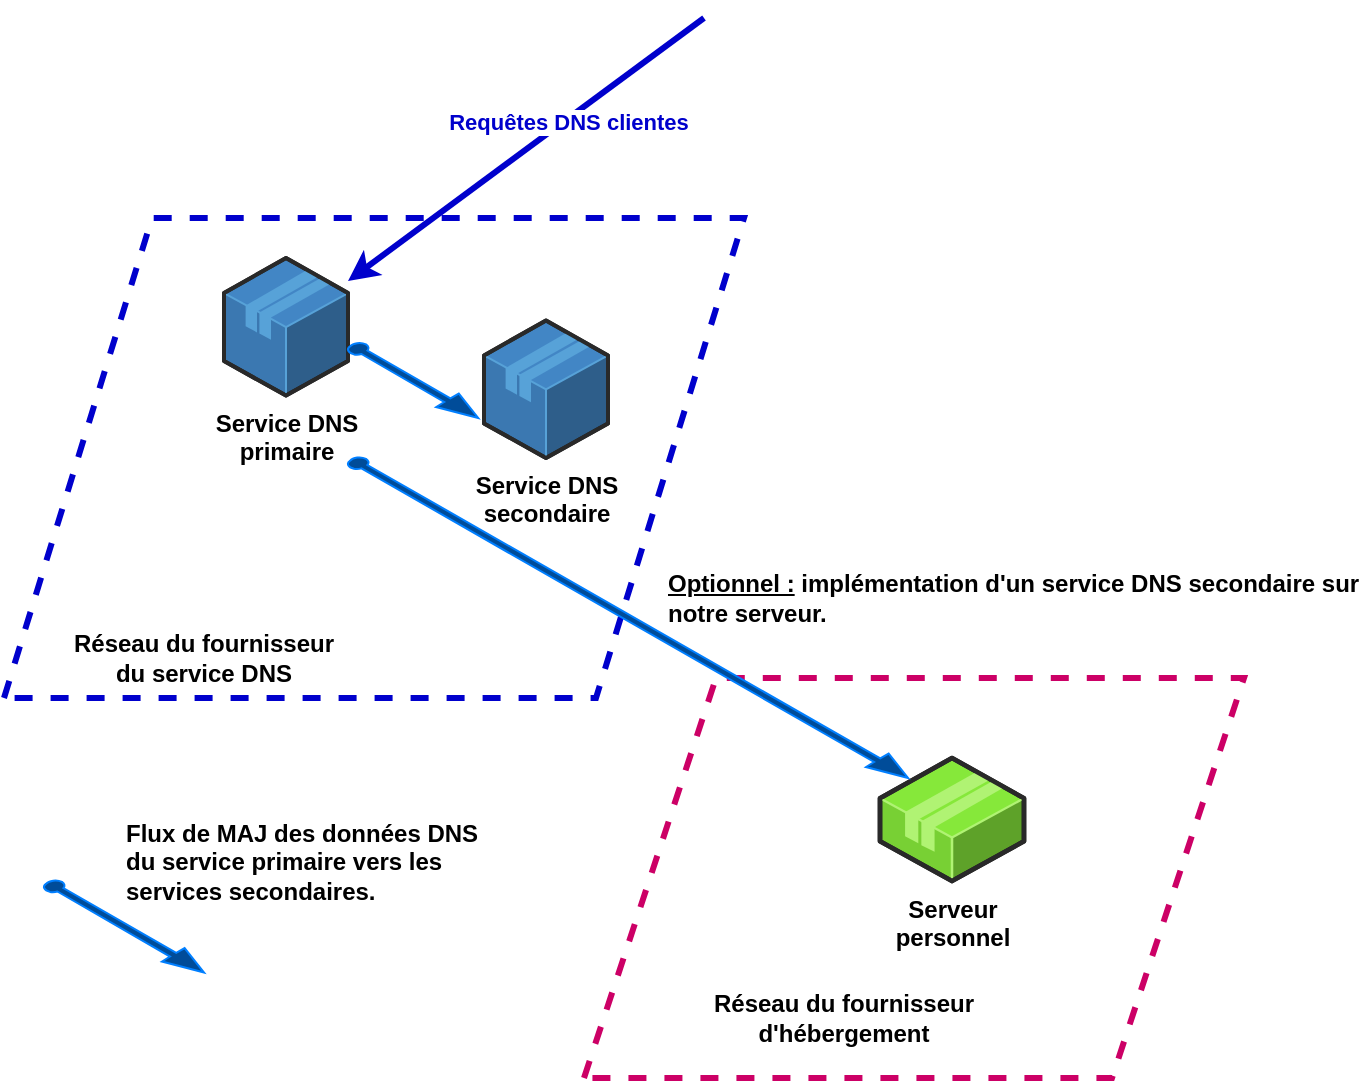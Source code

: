 <mxfile version="13.4.3" type="github"><diagram id="lejjNn5GJbrfdVNx11HZ" name="Page-1"><mxGraphModel dx="868" dy="463" grid="1" gridSize="10" guides="1" tooltips="1" connect="1" arrows="1" fold="1" page="1" pageScale="1" pageWidth="827" pageHeight="1169" math="0" shadow="0"><root><mxCell id="0"/><mxCell id="1" parent="0"/><mxCell id="E_-bmu4fmeF-Qz2Fk6lD-7" value="" style="shape=parallelogram;perimeter=parallelogramPerimeter;whiteSpace=wrap;html=1;shadow=0;dashed=1;strokeColor=#0000CC;strokeWidth=3;" parent="1" vertex="1"><mxGeometry x="30" y="120" width="370" height="240" as="geometry"/></mxCell><mxCell id="E_-bmu4fmeF-Qz2Fk6lD-6" value="" style="shape=parallelogram;perimeter=parallelogramPerimeter;whiteSpace=wrap;html=1;shadow=0;strokeWidth=3;strokeColor=#CC0066;dashed=1;" parent="1" vertex="1"><mxGeometry x="320" y="350" width="330" height="200" as="geometry"/></mxCell><mxCell id="E_-bmu4fmeF-Qz2Fk6lD-1" value="&lt;b&gt;Service DNS&lt;br&gt;secondaire&lt;br&gt;&lt;/b&gt;" style="verticalLabelPosition=bottom;html=1;verticalAlign=top;strokeWidth=1;align=center;outlineConnect=0;dashed=0;outlineConnect=0;shape=mxgraph.aws3d.application;fillColor=#4286c5;strokeColor=#57A2D8;aspect=fixed;" parent="1" vertex="1"><mxGeometry x="270" y="171.2" width="62" height="68.8" as="geometry"/></mxCell><mxCell id="E_-bmu4fmeF-Qz2Fk6lD-2" value="&lt;b&gt;Service DNS&lt;br&gt;primaire&lt;br&gt;&lt;/b&gt;" style="verticalLabelPosition=bottom;html=1;verticalAlign=top;strokeWidth=1;align=center;outlineConnect=0;dashed=0;outlineConnect=0;shape=mxgraph.aws3d.application;fillColor=#4286c5;strokeColor=#57A2D8;aspect=fixed;" parent="1" vertex="1"><mxGeometry x="140" y="140" width="62" height="68.8" as="geometry"/></mxCell><mxCell id="E_-bmu4fmeF-Qz2Fk6lD-3" value="&lt;b&gt;Serveur&lt;br&gt;personnel&lt;br&gt;&lt;/b&gt;" style="verticalLabelPosition=bottom;html=1;verticalAlign=top;strokeWidth=1;align=center;outlineConnect=0;dashed=0;outlineConnect=0;shape=mxgraph.aws3d.application2;fillColor=#86E83A;strokeColor=#B0F373;aspect=fixed;" parent="1" vertex="1"><mxGeometry x="468" y="390" width="72" height="61.55" as="geometry"/></mxCell><mxCell id="E_-bmu4fmeF-Qz2Fk6lD-14" value="" style="endArrow=classic;html=1;strokeColor=#0000CC;strokeWidth=3;" parent="1" target="E_-bmu4fmeF-Qz2Fk6lD-2" edge="1"><mxGeometry width="50" height="50" relative="1" as="geometry"><mxPoint x="380" y="20" as="sourcePoint"/><mxPoint x="350" y="30" as="targetPoint"/></mxGeometry></mxCell><mxCell id="E_-bmu4fmeF-Qz2Fk6lD-15" value="&lt;font color=&quot;#0000CC&quot;&gt;&lt;b&gt;Requêtes DNS clientes&lt;/b&gt;&lt;/font&gt;" style="edgeLabel;html=1;align=center;verticalAlign=middle;resizable=0;points=[];" parent="E_-bmu4fmeF-Qz2Fk6lD-14" vertex="1" connectable="0"><mxGeometry x="-0.232" y="1" relative="1" as="geometry"><mxPoint as="offset"/></mxGeometry></mxCell><mxCell id="E_-bmu4fmeF-Qz2Fk6lD-16" value="&lt;b&gt;Réseau du fournisseur d'hébergement&lt;/b&gt;" style="text;html=1;strokeColor=none;fillColor=none;align=center;verticalAlign=middle;whiteSpace=wrap;rounded=0;shadow=0;dashed=1;" parent="1" vertex="1"><mxGeometry x="350" y="510" width="200" height="20" as="geometry"/></mxCell><mxCell id="E_-bmu4fmeF-Qz2Fk6lD-17" value="&lt;b&gt;Réseau du fournisseur &lt;br&gt;du service DNS&lt;br&gt;&lt;/b&gt;" style="text;html=1;strokeColor=none;fillColor=none;align=center;verticalAlign=middle;whiteSpace=wrap;rounded=0;shadow=0;dashed=1;" parent="1" vertex="1"><mxGeometry x="30" y="330" width="200" height="20" as="geometry"/></mxCell><mxCell id="E_-bmu4fmeF-Qz2Fk6lD-22" value="&lt;div align=&quot;left&quot;&gt;&lt;b&gt;Flux de MAJ des données DNS du service primaire vers les services secondaires.&lt;/b&gt;&lt;/div&gt;" style="text;html=1;strokeColor=none;fillColor=none;align=left;verticalAlign=middle;whiteSpace=wrap;rounded=0;shadow=0;dashed=1;" parent="1" vertex="1"><mxGeometry x="89.1" y="431.55" width="180.9" height="20" as="geometry"/></mxCell><mxCell id="E_-bmu4fmeF-Qz2Fk6lD-25" value="&lt;b&gt;&lt;u&gt;Optionnel :&lt;/u&gt; implémentation d'un service DNS secondaire sur notre serveur.&lt;br&gt;&lt;/b&gt;" style="text;html=1;strokeColor=none;fillColor=none;align=left;verticalAlign=middle;whiteSpace=wrap;rounded=0;shadow=0;dashed=1;" parent="1" vertex="1"><mxGeometry x="359.55" y="300" width="350.45" height="20" as="geometry"/></mxCell><mxCell id="E_-bmu4fmeF-Qz2Fk6lD-27" value="" style="verticalLabelPosition=bottom;html=1;verticalAlign=top;strokeWidth=1;align=center;outlineConnect=0;dashed=0;outlineConnect=0;shape=mxgraph.aws3d.arrowSE;aspect=fixed;shadow=0;strokeColor=#007FFF;fillColor=#004C99;" parent="1" vertex="1"><mxGeometry x="202" y="182.8" width="65.1" height="37.2" as="geometry"/></mxCell><mxCell id="E_-bmu4fmeF-Qz2Fk6lD-28" value="" style="verticalLabelPosition=bottom;html=1;verticalAlign=top;strokeWidth=1;align=center;outlineConnect=0;dashed=0;outlineConnect=0;shape=mxgraph.aws3d.arrowSE;aspect=fixed;shadow=0;strokeColor=#007FFF;fillColor=#004C99;" parent="1" vertex="1"><mxGeometry x="50" y="451.55" width="80" height="45.71" as="geometry"/></mxCell><mxCell id="E_-bmu4fmeF-Qz2Fk6lD-29" value="" style="verticalLabelPosition=bottom;html=1;verticalAlign=top;strokeWidth=1;align=center;outlineConnect=0;dashed=0;outlineConnect=0;shape=mxgraph.aws3d.arrowSE;aspect=fixed;shadow=0;strokeColor=#007FFF;fillColor=#004C99;" parent="1" vertex="1"><mxGeometry x="202" y="240" width="280.03" height="160" as="geometry"/></mxCell></root></mxGraphModel></diagram></mxfile>